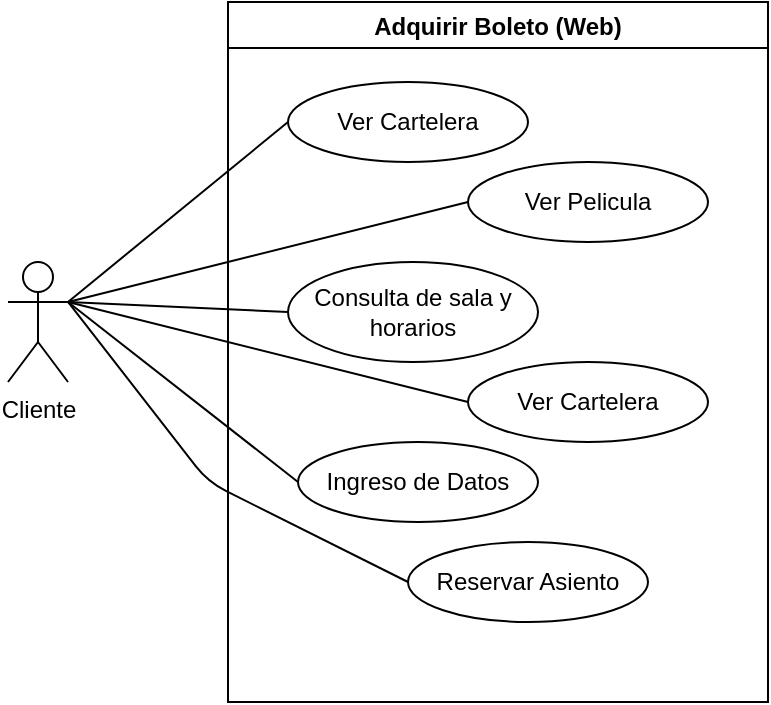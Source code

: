 <mxfile version="15.0.5" type="device"><diagram id="guWByKZM_eSRvb3-80Jh" name="Page-1"><mxGraphModel dx="1038" dy="579" grid="1" gridSize="10" guides="1" tooltips="1" connect="1" arrows="1" fold="1" page="1" pageScale="1" pageWidth="827" pageHeight="1169" math="0" shadow="0"><root><mxCell id="0"/><mxCell id="1" parent="0"/><mxCell id="5y7bRa2qWrNhH7966MTv-1" value="Adquirir Boleto (Web)" style="swimlane;" vertex="1" parent="1"><mxGeometry x="240" y="160" width="270" height="350" as="geometry"/></mxCell><mxCell id="5y7bRa2qWrNhH7966MTv-3" value="Ver Cartelera" style="ellipse;whiteSpace=wrap;html=1;" vertex="1" parent="5y7bRa2qWrNhH7966MTv-1"><mxGeometry x="30" y="40" width="120" height="40" as="geometry"/></mxCell><mxCell id="5y7bRa2qWrNhH7966MTv-4" value="Ver Pelicula" style="ellipse;whiteSpace=wrap;html=1;" vertex="1" parent="5y7bRa2qWrNhH7966MTv-1"><mxGeometry x="120" y="80" width="120" height="40" as="geometry"/></mxCell><mxCell id="5y7bRa2qWrNhH7966MTv-5" value="Consulta de sala y horarios" style="ellipse;whiteSpace=wrap;html=1;" vertex="1" parent="5y7bRa2qWrNhH7966MTv-1"><mxGeometry x="30" y="130" width="125" height="50" as="geometry"/></mxCell><mxCell id="5y7bRa2qWrNhH7966MTv-7" value="Ver Cartelera" style="ellipse;whiteSpace=wrap;html=1;" vertex="1" parent="5y7bRa2qWrNhH7966MTv-1"><mxGeometry x="120" y="180" width="120" height="40" as="geometry"/></mxCell><mxCell id="5y7bRa2qWrNhH7966MTv-9" value="Ingreso de Datos" style="ellipse;whiteSpace=wrap;html=1;" vertex="1" parent="5y7bRa2qWrNhH7966MTv-1"><mxGeometry x="35" y="220" width="120" height="40" as="geometry"/></mxCell><mxCell id="5y7bRa2qWrNhH7966MTv-10" value="Reservar Asiento" style="ellipse;whiteSpace=wrap;html=1;" vertex="1" parent="5y7bRa2qWrNhH7966MTv-1"><mxGeometry x="90" y="270" width="120" height="40" as="geometry"/></mxCell><mxCell id="5y7bRa2qWrNhH7966MTv-2" value="Cliente" style="shape=umlActor;verticalLabelPosition=bottom;verticalAlign=top;html=1;outlineConnect=0;" vertex="1" parent="1"><mxGeometry x="130" y="290" width="30" height="60" as="geometry"/></mxCell><mxCell id="5y7bRa2qWrNhH7966MTv-12" value="" style="endArrow=none;html=1;exitX=1;exitY=0.333;exitDx=0;exitDy=0;exitPerimeter=0;entryX=0;entryY=0.5;entryDx=0;entryDy=0;" edge="1" parent="1" source="5y7bRa2qWrNhH7966MTv-2" target="5y7bRa2qWrNhH7966MTv-3"><mxGeometry width="50" height="50" relative="1" as="geometry"><mxPoint x="390" y="250" as="sourcePoint"/><mxPoint x="440" y="200" as="targetPoint"/></mxGeometry></mxCell><mxCell id="5y7bRa2qWrNhH7966MTv-13" value="" style="endArrow=none;html=1;exitX=1;exitY=0.333;exitDx=0;exitDy=0;exitPerimeter=0;entryX=0;entryY=0.5;entryDx=0;entryDy=0;" edge="1" parent="1" source="5y7bRa2qWrNhH7966MTv-2" target="5y7bRa2qWrNhH7966MTv-4"><mxGeometry width="50" height="50" relative="1" as="geometry"><mxPoint x="390" y="250" as="sourcePoint"/><mxPoint x="440" y="200" as="targetPoint"/></mxGeometry></mxCell><mxCell id="5y7bRa2qWrNhH7966MTv-14" value="" style="endArrow=none;html=1;exitX=1;exitY=0.333;exitDx=0;exitDy=0;exitPerimeter=0;entryX=0;entryY=0.5;entryDx=0;entryDy=0;" edge="1" parent="1" source="5y7bRa2qWrNhH7966MTv-2" target="5y7bRa2qWrNhH7966MTv-5"><mxGeometry width="50" height="50" relative="1" as="geometry"><mxPoint x="390" y="250" as="sourcePoint"/><mxPoint x="440" y="200" as="targetPoint"/></mxGeometry></mxCell><mxCell id="5y7bRa2qWrNhH7966MTv-15" value="" style="endArrow=none;html=1;exitX=1;exitY=0.333;exitDx=0;exitDy=0;exitPerimeter=0;entryX=0;entryY=0.5;entryDx=0;entryDy=0;" edge="1" parent="1" source="5y7bRa2qWrNhH7966MTv-2" target="5y7bRa2qWrNhH7966MTv-7"><mxGeometry width="50" height="50" relative="1" as="geometry"><mxPoint x="390" y="250" as="sourcePoint"/><mxPoint x="440" y="200" as="targetPoint"/></mxGeometry></mxCell><mxCell id="5y7bRa2qWrNhH7966MTv-17" value="" style="endArrow=none;html=1;entryX=0;entryY=0.5;entryDx=0;entryDy=0;" edge="1" parent="1" target="5y7bRa2qWrNhH7966MTv-9"><mxGeometry width="50" height="50" relative="1" as="geometry"><mxPoint x="160" y="310" as="sourcePoint"/><mxPoint x="440" y="200" as="targetPoint"/></mxGeometry></mxCell><mxCell id="5y7bRa2qWrNhH7966MTv-18" value="" style="endArrow=none;html=1;exitX=1;exitY=0.333;exitDx=0;exitDy=0;exitPerimeter=0;entryX=0;entryY=0.5;entryDx=0;entryDy=0;" edge="1" parent="1" source="5y7bRa2qWrNhH7966MTv-2" target="5y7bRa2qWrNhH7966MTv-10"><mxGeometry width="50" height="50" relative="1" as="geometry"><mxPoint x="390" y="250" as="sourcePoint"/><mxPoint x="440" y="200" as="targetPoint"/><Array as="points"><mxPoint x="230" y="400"/></Array></mxGeometry></mxCell></root></mxGraphModel></diagram></mxfile>